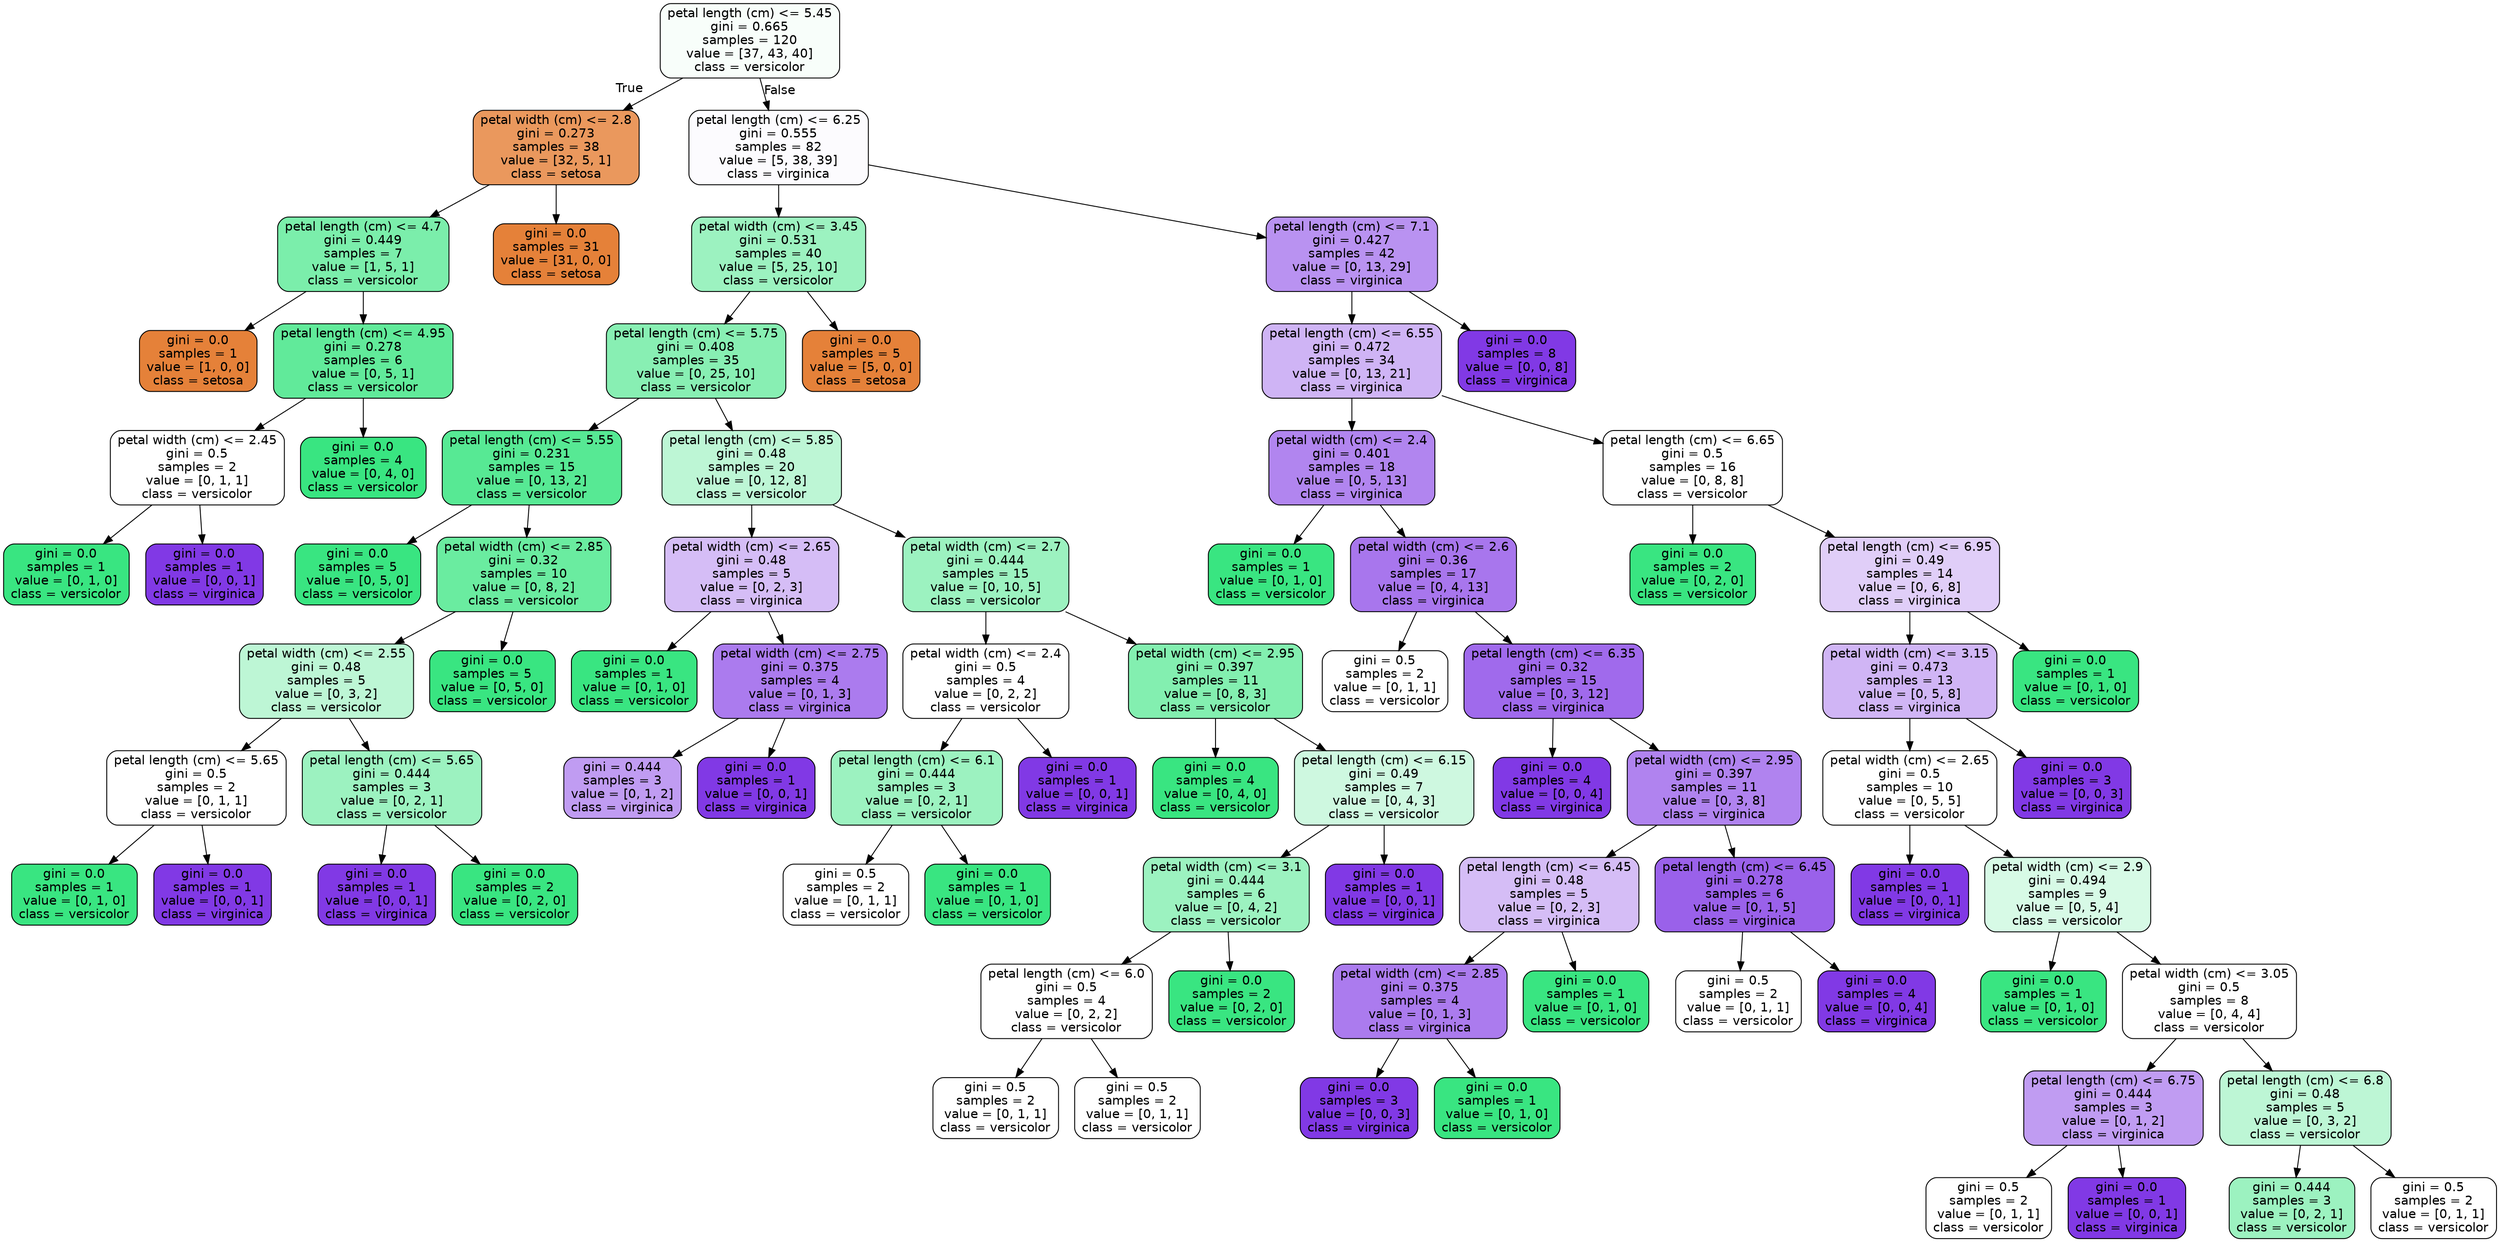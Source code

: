 digraph Tree {
node [shape=box, style="filled, rounded", color="black", fontname=helvetica] ;
edge [fontname=helvetica] ;
0 [label="petal length (cm) <= 5.45\ngini = 0.665\nsamples = 120\nvalue = [37, 43, 40]\nclass = versicolor", fillcolor="#f8fefa"] ;
1 [label="petal width (cm) <= 2.8\ngini = 0.273\nsamples = 38\nvalue = [32, 5, 1]\nclass = setosa", fillcolor="#ea985d"] ;
0 -> 1 [labeldistance=2.5, labelangle=45, headlabel="True"] ;
2 [label="petal length (cm) <= 4.7\ngini = 0.449\nsamples = 7\nvalue = [1, 5, 1]\nclass = versicolor", fillcolor="#7beeab"] ;
1 -> 2 ;
3 [label="gini = 0.0\nsamples = 1\nvalue = [1, 0, 0]\nclass = setosa", fillcolor="#e58139"] ;
2 -> 3 ;
4 [label="petal length (cm) <= 4.95\ngini = 0.278\nsamples = 6\nvalue = [0, 5, 1]\nclass = versicolor", fillcolor="#61ea9a"] ;
2 -> 4 ;
5 [label="petal width (cm) <= 2.45\ngini = 0.5\nsamples = 2\nvalue = [0, 1, 1]\nclass = versicolor", fillcolor="#ffffff"] ;
4 -> 5 ;
6 [label="gini = 0.0\nsamples = 1\nvalue = [0, 1, 0]\nclass = versicolor", fillcolor="#39e581"] ;
5 -> 6 ;
7 [label="gini = 0.0\nsamples = 1\nvalue = [0, 0, 1]\nclass = virginica", fillcolor="#8139e5"] ;
5 -> 7 ;
8 [label="gini = 0.0\nsamples = 4\nvalue = [0, 4, 0]\nclass = versicolor", fillcolor="#39e581"] ;
4 -> 8 ;
9 [label="gini = 0.0\nsamples = 31\nvalue = [31, 0, 0]\nclass = setosa", fillcolor="#e58139"] ;
1 -> 9 ;
10 [label="petal length (cm) <= 6.25\ngini = 0.555\nsamples = 82\nvalue = [5, 38, 39]\nclass = virginica", fillcolor="#fcfbfe"] ;
0 -> 10 [labeldistance=2.5, labelangle=-45, headlabel="False"] ;
11 [label="petal width (cm) <= 3.45\ngini = 0.531\nsamples = 40\nvalue = [5, 25, 10]\nclass = versicolor", fillcolor="#9cf2c0"] ;
10 -> 11 ;
12 [label="petal length (cm) <= 5.75\ngini = 0.408\nsamples = 35\nvalue = [0, 25, 10]\nclass = versicolor", fillcolor="#88efb3"] ;
11 -> 12 ;
13 [label="petal length (cm) <= 5.55\ngini = 0.231\nsamples = 15\nvalue = [0, 13, 2]\nclass = versicolor", fillcolor="#57e994"] ;
12 -> 13 ;
14 [label="gini = 0.0\nsamples = 5\nvalue = [0, 5, 0]\nclass = versicolor", fillcolor="#39e581"] ;
13 -> 14 ;
15 [label="petal width (cm) <= 2.85\ngini = 0.32\nsamples = 10\nvalue = [0, 8, 2]\nclass = versicolor", fillcolor="#6aeca0"] ;
13 -> 15 ;
16 [label="petal width (cm) <= 2.55\ngini = 0.48\nsamples = 5\nvalue = [0, 3, 2]\nclass = versicolor", fillcolor="#bdf6d5"] ;
15 -> 16 ;
17 [label="petal length (cm) <= 5.65\ngini = 0.5\nsamples = 2\nvalue = [0, 1, 1]\nclass = versicolor", fillcolor="#ffffff"] ;
16 -> 17 ;
18 [label="gini = 0.0\nsamples = 1\nvalue = [0, 1, 0]\nclass = versicolor", fillcolor="#39e581"] ;
17 -> 18 ;
19 [label="gini = 0.0\nsamples = 1\nvalue = [0, 0, 1]\nclass = virginica", fillcolor="#8139e5"] ;
17 -> 19 ;
20 [label="petal length (cm) <= 5.65\ngini = 0.444\nsamples = 3\nvalue = [0, 2, 1]\nclass = versicolor", fillcolor="#9cf2c0"] ;
16 -> 20 ;
21 [label="gini = 0.0\nsamples = 1\nvalue = [0, 0, 1]\nclass = virginica", fillcolor="#8139e5"] ;
20 -> 21 ;
22 [label="gini = 0.0\nsamples = 2\nvalue = [0, 2, 0]\nclass = versicolor", fillcolor="#39e581"] ;
20 -> 22 ;
23 [label="gini = 0.0\nsamples = 5\nvalue = [0, 5, 0]\nclass = versicolor", fillcolor="#39e581"] ;
15 -> 23 ;
24 [label="petal length (cm) <= 5.85\ngini = 0.48\nsamples = 20\nvalue = [0, 12, 8]\nclass = versicolor", fillcolor="#bdf6d5"] ;
12 -> 24 ;
25 [label="petal width (cm) <= 2.65\ngini = 0.48\nsamples = 5\nvalue = [0, 2, 3]\nclass = virginica", fillcolor="#d5bdf6"] ;
24 -> 25 ;
26 [label="gini = 0.0\nsamples = 1\nvalue = [0, 1, 0]\nclass = versicolor", fillcolor="#39e581"] ;
25 -> 26 ;
27 [label="petal width (cm) <= 2.75\ngini = 0.375\nsamples = 4\nvalue = [0, 1, 3]\nclass = virginica", fillcolor="#ab7bee"] ;
25 -> 27 ;
28 [label="gini = 0.444\nsamples = 3\nvalue = [0, 1, 2]\nclass = virginica", fillcolor="#c09cf2"] ;
27 -> 28 ;
29 [label="gini = 0.0\nsamples = 1\nvalue = [0, 0, 1]\nclass = virginica", fillcolor="#8139e5"] ;
27 -> 29 ;
30 [label="petal width (cm) <= 2.7\ngini = 0.444\nsamples = 15\nvalue = [0, 10, 5]\nclass = versicolor", fillcolor="#9cf2c0"] ;
24 -> 30 ;
31 [label="petal width (cm) <= 2.4\ngini = 0.5\nsamples = 4\nvalue = [0, 2, 2]\nclass = versicolor", fillcolor="#ffffff"] ;
30 -> 31 ;
32 [label="petal length (cm) <= 6.1\ngini = 0.444\nsamples = 3\nvalue = [0, 2, 1]\nclass = versicolor", fillcolor="#9cf2c0"] ;
31 -> 32 ;
33 [label="gini = 0.5\nsamples = 2\nvalue = [0, 1, 1]\nclass = versicolor", fillcolor="#ffffff"] ;
32 -> 33 ;
34 [label="gini = 0.0\nsamples = 1\nvalue = [0, 1, 0]\nclass = versicolor", fillcolor="#39e581"] ;
32 -> 34 ;
35 [label="gini = 0.0\nsamples = 1\nvalue = [0, 0, 1]\nclass = virginica", fillcolor="#8139e5"] ;
31 -> 35 ;
36 [label="petal width (cm) <= 2.95\ngini = 0.397\nsamples = 11\nvalue = [0, 8, 3]\nclass = versicolor", fillcolor="#83efb0"] ;
30 -> 36 ;
37 [label="gini = 0.0\nsamples = 4\nvalue = [0, 4, 0]\nclass = versicolor", fillcolor="#39e581"] ;
36 -> 37 ;
38 [label="petal length (cm) <= 6.15\ngini = 0.49\nsamples = 7\nvalue = [0, 4, 3]\nclass = versicolor", fillcolor="#cef8e0"] ;
36 -> 38 ;
39 [label="petal width (cm) <= 3.1\ngini = 0.444\nsamples = 6\nvalue = [0, 4, 2]\nclass = versicolor", fillcolor="#9cf2c0"] ;
38 -> 39 ;
40 [label="petal length (cm) <= 6.0\ngini = 0.5\nsamples = 4\nvalue = [0, 2, 2]\nclass = versicolor", fillcolor="#ffffff"] ;
39 -> 40 ;
41 [label="gini = 0.5\nsamples = 2\nvalue = [0, 1, 1]\nclass = versicolor", fillcolor="#ffffff"] ;
40 -> 41 ;
42 [label="gini = 0.5\nsamples = 2\nvalue = [0, 1, 1]\nclass = versicolor", fillcolor="#ffffff"] ;
40 -> 42 ;
43 [label="gini = 0.0\nsamples = 2\nvalue = [0, 2, 0]\nclass = versicolor", fillcolor="#39e581"] ;
39 -> 43 ;
44 [label="gini = 0.0\nsamples = 1\nvalue = [0, 0, 1]\nclass = virginica", fillcolor="#8139e5"] ;
38 -> 44 ;
45 [label="gini = 0.0\nsamples = 5\nvalue = [5, 0, 0]\nclass = setosa", fillcolor="#e58139"] ;
11 -> 45 ;
46 [label="petal length (cm) <= 7.1\ngini = 0.427\nsamples = 42\nvalue = [0, 13, 29]\nclass = virginica", fillcolor="#b992f1"] ;
10 -> 46 ;
47 [label="petal length (cm) <= 6.55\ngini = 0.472\nsamples = 34\nvalue = [0, 13, 21]\nclass = virginica", fillcolor="#cfb4f5"] ;
46 -> 47 ;
48 [label="petal width (cm) <= 2.4\ngini = 0.401\nsamples = 18\nvalue = [0, 5, 13]\nclass = virginica", fillcolor="#b185ef"] ;
47 -> 48 ;
49 [label="gini = 0.0\nsamples = 1\nvalue = [0, 1, 0]\nclass = versicolor", fillcolor="#39e581"] ;
48 -> 49 ;
50 [label="petal width (cm) <= 2.6\ngini = 0.36\nsamples = 17\nvalue = [0, 4, 13]\nclass = virginica", fillcolor="#a876ed"] ;
48 -> 50 ;
51 [label="gini = 0.5\nsamples = 2\nvalue = [0, 1, 1]\nclass = versicolor", fillcolor="#ffffff"] ;
50 -> 51 ;
52 [label="petal length (cm) <= 6.35\ngini = 0.32\nsamples = 15\nvalue = [0, 3, 12]\nclass = virginica", fillcolor="#a06aec"] ;
50 -> 52 ;
53 [label="gini = 0.0\nsamples = 4\nvalue = [0, 0, 4]\nclass = virginica", fillcolor="#8139e5"] ;
52 -> 53 ;
54 [label="petal width (cm) <= 2.95\ngini = 0.397\nsamples = 11\nvalue = [0, 3, 8]\nclass = virginica", fillcolor="#b083ef"] ;
52 -> 54 ;
55 [label="petal length (cm) <= 6.45\ngini = 0.48\nsamples = 5\nvalue = [0, 2, 3]\nclass = virginica", fillcolor="#d5bdf6"] ;
54 -> 55 ;
56 [label="petal width (cm) <= 2.85\ngini = 0.375\nsamples = 4\nvalue = [0, 1, 3]\nclass = virginica", fillcolor="#ab7bee"] ;
55 -> 56 ;
57 [label="gini = 0.0\nsamples = 3\nvalue = [0, 0, 3]\nclass = virginica", fillcolor="#8139e5"] ;
56 -> 57 ;
58 [label="gini = 0.0\nsamples = 1\nvalue = [0, 1, 0]\nclass = versicolor", fillcolor="#39e581"] ;
56 -> 58 ;
59 [label="gini = 0.0\nsamples = 1\nvalue = [0, 1, 0]\nclass = versicolor", fillcolor="#39e581"] ;
55 -> 59 ;
60 [label="petal length (cm) <= 6.45\ngini = 0.278\nsamples = 6\nvalue = [0, 1, 5]\nclass = virginica", fillcolor="#9a61ea"] ;
54 -> 60 ;
61 [label="gini = 0.5\nsamples = 2\nvalue = [0, 1, 1]\nclass = versicolor", fillcolor="#ffffff"] ;
60 -> 61 ;
62 [label="gini = 0.0\nsamples = 4\nvalue = [0, 0, 4]\nclass = virginica", fillcolor="#8139e5"] ;
60 -> 62 ;
63 [label="petal length (cm) <= 6.65\ngini = 0.5\nsamples = 16\nvalue = [0, 8, 8]\nclass = versicolor", fillcolor="#ffffff"] ;
47 -> 63 ;
64 [label="gini = 0.0\nsamples = 2\nvalue = [0, 2, 0]\nclass = versicolor", fillcolor="#39e581"] ;
63 -> 64 ;
65 [label="petal length (cm) <= 6.95\ngini = 0.49\nsamples = 14\nvalue = [0, 6, 8]\nclass = virginica", fillcolor="#e0cef8"] ;
63 -> 65 ;
66 [label="petal width (cm) <= 3.15\ngini = 0.473\nsamples = 13\nvalue = [0, 5, 8]\nclass = virginica", fillcolor="#d0b5f5"] ;
65 -> 66 ;
67 [label="petal width (cm) <= 2.65\ngini = 0.5\nsamples = 10\nvalue = [0, 5, 5]\nclass = versicolor", fillcolor="#ffffff"] ;
66 -> 67 ;
68 [label="gini = 0.0\nsamples = 1\nvalue = [0, 0, 1]\nclass = virginica", fillcolor="#8139e5"] ;
67 -> 68 ;
69 [label="petal width (cm) <= 2.9\ngini = 0.494\nsamples = 9\nvalue = [0, 5, 4]\nclass = versicolor", fillcolor="#d7fae6"] ;
67 -> 69 ;
70 [label="gini = 0.0\nsamples = 1\nvalue = [0, 1, 0]\nclass = versicolor", fillcolor="#39e581"] ;
69 -> 70 ;
71 [label="petal width (cm) <= 3.05\ngini = 0.5\nsamples = 8\nvalue = [0, 4, 4]\nclass = versicolor", fillcolor="#ffffff"] ;
69 -> 71 ;
72 [label="petal length (cm) <= 6.75\ngini = 0.444\nsamples = 3\nvalue = [0, 1, 2]\nclass = virginica", fillcolor="#c09cf2"] ;
71 -> 72 ;
73 [label="gini = 0.5\nsamples = 2\nvalue = [0, 1, 1]\nclass = versicolor", fillcolor="#ffffff"] ;
72 -> 73 ;
74 [label="gini = 0.0\nsamples = 1\nvalue = [0, 0, 1]\nclass = virginica", fillcolor="#8139e5"] ;
72 -> 74 ;
75 [label="petal length (cm) <= 6.8\ngini = 0.48\nsamples = 5\nvalue = [0, 3, 2]\nclass = versicolor", fillcolor="#bdf6d5"] ;
71 -> 75 ;
76 [label="gini = 0.444\nsamples = 3\nvalue = [0, 2, 1]\nclass = versicolor", fillcolor="#9cf2c0"] ;
75 -> 76 ;
77 [label="gini = 0.5\nsamples = 2\nvalue = [0, 1, 1]\nclass = versicolor", fillcolor="#ffffff"] ;
75 -> 77 ;
78 [label="gini = 0.0\nsamples = 3\nvalue = [0, 0, 3]\nclass = virginica", fillcolor="#8139e5"] ;
66 -> 78 ;
79 [label="gini = 0.0\nsamples = 1\nvalue = [0, 1, 0]\nclass = versicolor", fillcolor="#39e581"] ;
65 -> 79 ;
80 [label="gini = 0.0\nsamples = 8\nvalue = [0, 0, 8]\nclass = virginica", fillcolor="#8139e5"] ;
46 -> 80 ;
}
